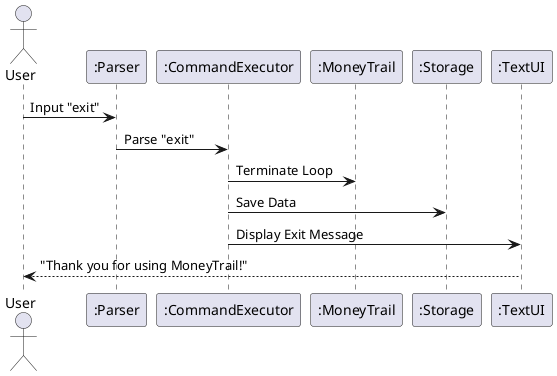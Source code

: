 @startuml
actor User
participant Parser as ":Parser"
participant CommandExecutor as ":CommandExecutor"
participant MoneyTrail as ":MoneyTrail"
participant Storage as ":Storage"
participant TextUI as ":TextUI"

User -> Parser : Input "exit"
Parser -> CommandExecutor : Parse "exit"
CommandExecutor -> MoneyTrail : Terminate Loop
CommandExecutor -> Storage : Save Data
CommandExecutor -> TextUI : Display Exit Message
User <-- TextUI : "Thank you for using MoneyTrail!"
@enduml